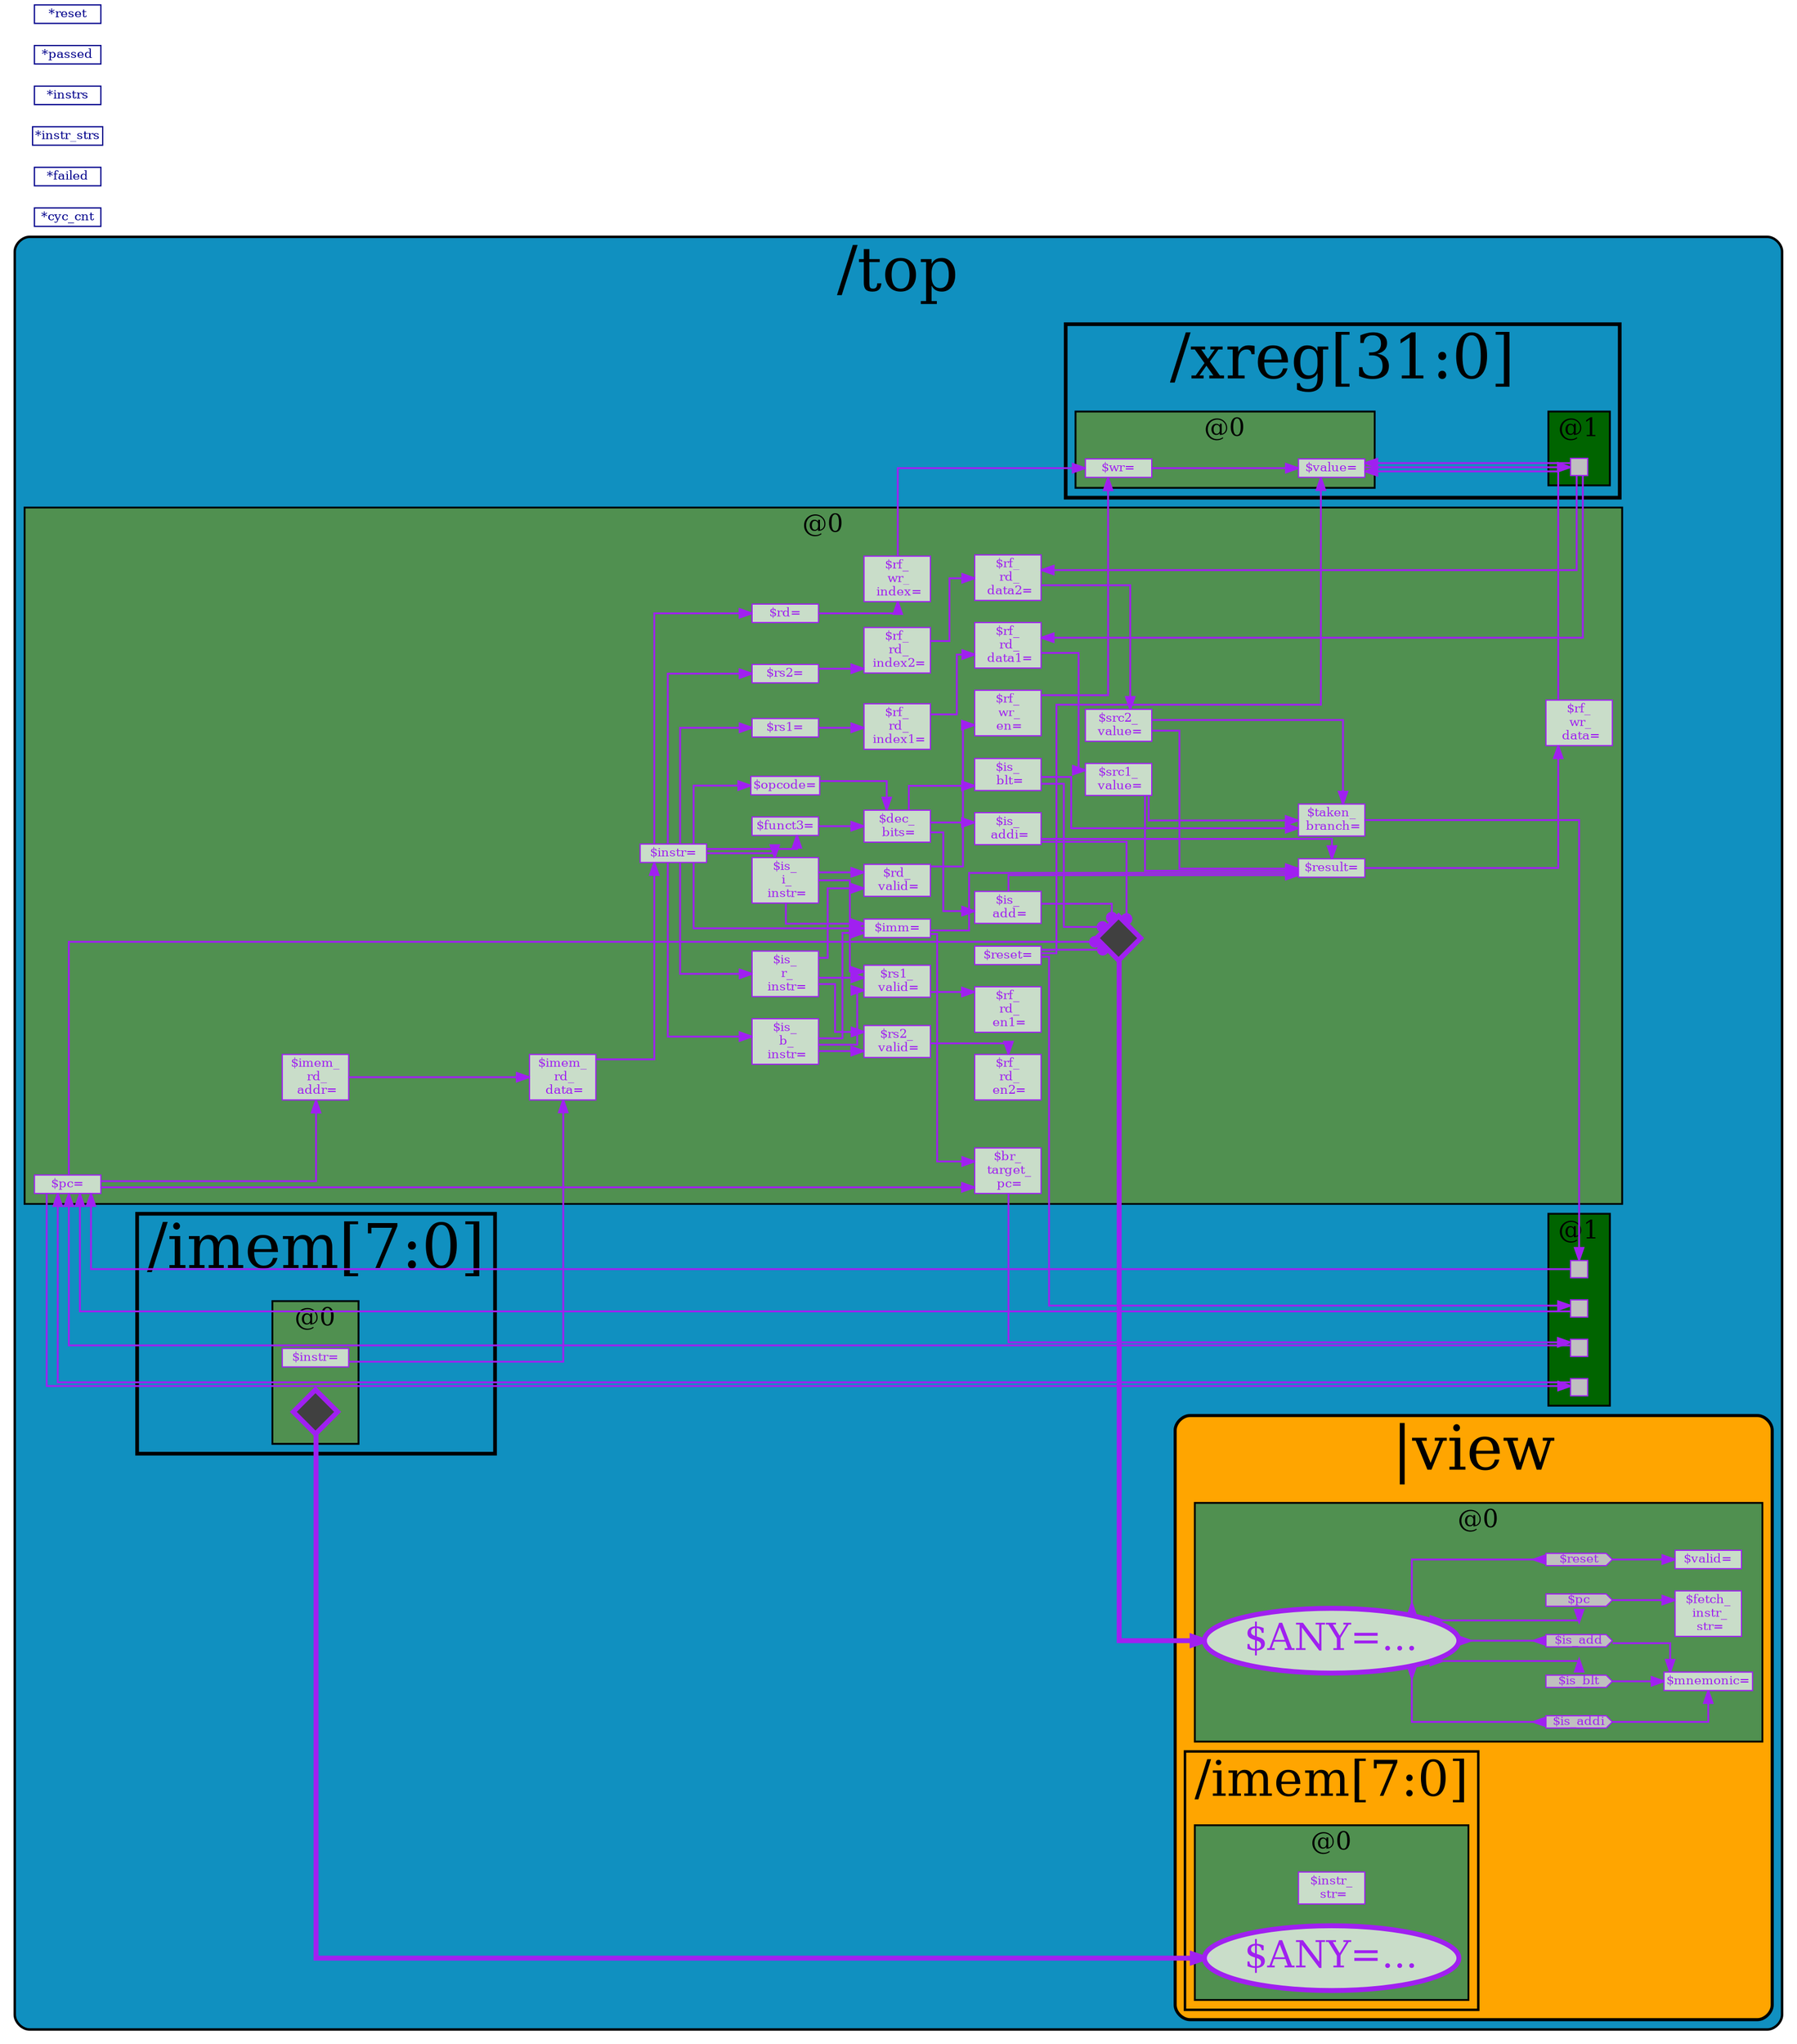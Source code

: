 // Generated by SandPiper(TM) 1.9-2018/02/11-beta from Redwood EDA.
// (Installed here: /home/devel/SandPiper_1.9-2018_02_11-beta_distro.)
// Redwood EDA does not claim intellectual property rights to this file and provides no warranty regarding its correctness or quality.


// Transaction Flow Graph:

strict digraph "top.tlv" {
   graph [layout = dot, rankdir = "LR", outputorder = edgesfirst, splines = ortho];
   node [layer = 4, shape = star, height = 0.02, style = filled, fontsize = 10, fontcolor = "purple", color = "purple", fillcolor = "#ffffffb0", penwidth = 1.0, margin = "0.03,0.03"];
   edge [layer = 3, weight = 4, penwidth = 1.5, color = "purple", fontcolor = "#00D000", labelfontcolor = "purple"];
   subgraph "cluster." {
      fillcolor = "#1090c0"
      style = "filled,rounded"
      penwidth = 2.0
      fontsize = 50
      tooltip = "/top"
      id = "id0{logical_entity=#Q##Q#}"
      label = "/top"
      subgraph "cluster.stage0" {
         "$br_target_pc@0" [fillcolor = "#ffffffb0", shape = box, label = "$br_\n target_\n pc=", id = "id1{logical_entity=#Q#$br_target_pc#Q#}", tooltip = "$br_target_pc[31:0] = $pc + $imm;"];
      }
      subgraph "cluster.stage1" {
         "$br_target_pc@1" [label = "", shape = box, fixedsize = true, width = 0.2, height = 0.2, penwidth = 1.0, shape = box, fillcolor = grey];
      }
      subgraph "cluster.stage0" {
         "$dec_bits@0" [fillcolor = "#ffffffb0", shape = box, label = "$dec_\n bits=", id = "id5{logical_entity=#Q#$dec_bits#Q#}", tooltip = "$dec_bits[9:0] = {$funct3, $opcode};"];
      }
      subgraph "cluster.stage0" {
         "$funct3@0" [fillcolor = "#ffffffb0", shape = box, label = "$funct3=", id = "id8{logical_entity=#Q#$funct3#Q#}", tooltip = "$funct3[2:0] = $instr[14:12];"];
      }
      subgraph "cluster.stage0" {
         "$imem_rd_addr@0" [fillcolor = "#ffffffb0", shape = box, label = "$imem_\n rd_\n addr=", id = "id10{logical_entity=#Q#$imem_rd_addr#Q#}", tooltip = "$imem_rd_addr[2:0] = $pc[4:2];"];
      }
      subgraph "cluster.stage0" {
         "$imem_rd_data@0" [fillcolor = "#ffffffb0", shape = box, label = "$imem_\n rd_\n data=", id = "id12{logical_entity=#Q#$imem_rd_data#Q#}", tooltip = "$imem_rd_data[31:0] = /imem[$imem_rd_addr]$instr;"];
      }
      subgraph "cluster.stage0" {
         "$imm@0" [fillcolor = "#ffffffb0", shape = box, label = "$imm=", id = "id15{logical_entity=#Q#$imm#Q#}", tooltip = "$imm[31:0]  = $is_i_instr ? { {21{$instr[31]}}, $instr[30:20] } :   // I-type
                 $is_b_instr ? { {20{$instr[31]}},$instr[7],$instr[30:25],$instr[11:8],1'b0 } :    // B-type
                 32'b0;"];
      }
      subgraph "cluster.stage0" {
         "$instr@0" [fillcolor = "#ffffffb0", shape = box, label = "$instr=", id = "id24{logical_entity=#Q#$instr#Q#}", tooltip = "$instr[31:0] = $imem_rd_data;"];
      }
      subgraph "cluster.stage0" {
         "$is_add@0" [fillcolor = "#ffffffb0", shape = box, label = "$is_\n add=", id = "id26{logical_entity=#Q#$is_add#Q#}", tooltip = "$is_add  = $dec_bits == 10'b000_0110011;"];
      }
      subgraph "cluster.stage0" {
         "$is_addi@0" [fillcolor = "#ffffffb0", shape = box, label = "$is_\n addi=", id = "id29{logical_entity=#Q#$is_addi#Q#}", tooltip = "$is_addi = $dec_bits == 10'b000_0010011;"];
      }
      subgraph "cluster.stage0" {
         "$is_b_instr@0" [fillcolor = "#ffffffb0", shape = box, label = "$is_\n b_\n instr=", id = "id32{logical_entity=#Q#$is_b_instr#Q#}", tooltip = "$is_b_instr = $instr[6:5] == 2'b11;"];
      }
      subgraph "cluster.stage0" {
         "$is_blt@0" [fillcolor = "#ffffffb0", shape = box, label = "$is_\n blt=", id = "id34{logical_entity=#Q#$is_blt#Q#}", tooltip = "$is_blt  = $dec_bits == 10'b100_1100011;"];
      }
      subgraph "cluster.stage0" {
         "$is_i_instr@0" [fillcolor = "#ffffffb0", shape = box, label = "$is_\n i_\n instr=", id = "id37{logical_entity=#Q#$is_i_instr#Q#}", tooltip = "$is_i_instr = $instr[6:5] == 2'b00;"];
      }
      subgraph "cluster.stage0" {
         "$is_r_instr@0" [fillcolor = "#ffffffb0", shape = box, label = "$is_\n r_\n instr=", id = "id39{logical_entity=#Q#$is_r_instr#Q#}", tooltip = "$is_r_instr = $instr[6:5] == 2'b01 || $instr[6:5] == 2'b10;"];
      }
      subgraph "cluster.stage0" {
         "$opcode@0" [fillcolor = "#ffffffb0", shape = box, label = "$opcode=", id = "id42{logical_entity=#Q#$opcode#Q#}", tooltip = "$opcode[6:0] = $instr[6:0];"];
      }
      subgraph "cluster.stage0" {
         "$pc@0" [fillcolor = "#ffffffb0", shape = box, label = "$pc=", id = "id44{logical_entity=#Q#$pc#Q#}", tooltip = "$pc[31:0] = >>1$reset        ? 32'0 :
               >>1$taken_branch ? >>1$br_target_pc :    // (initially $taken_branch == 0)
                                  >>1$pc + 32'b100;"];
      }
      subgraph "cluster.stage1" {
         "$pc@1" [label = "", shape = box, fixedsize = true, width = 0.2, height = 0.2, penwidth = 1.0, shape = box, fillcolor = grey];
      }
      subgraph "cluster.stage0" {
         "$rd@0" [fillcolor = "#ffffffb0", shape = box, label = "$rd=", id = "id51{logical_entity=#Q#$rd#Q#}", tooltip = "$rd[4:0]     = $instr[11:7];"];
      }
      subgraph "cluster.stage0" {
         "$rd_valid@0" [fillcolor = "#ffffffb0", shape = box, label = "$rd_\n valid=", id = "id53{logical_entity=#Q#$rd_valid#Q#}", tooltip = "$rd_valid  = $is_r_instr || $is_i_instr;"];
      }
      subgraph "cluster.stage0" {
         "$reset@0" [fillcolor = "#ffffffb0", shape = box, label = "$reset=", id = "id56{logical_entity=#Q#$reset#Q#}", tooltip = "$reset = *reset;"];
      }
      subgraph "cluster.stage1" {
         "$reset@1" [label = "", shape = box, fixedsize = true, width = 0.2, height = 0.2, penwidth = 1.0, shape = box, fillcolor = grey];
      }
      subgraph "cluster.stage0" {
         "$result@0" [fillcolor = "#ffffffb0", shape = box, label = "$result=", id = "id59{logical_entity=#Q#$result#Q#}", tooltip = "$result[31:0] = $is_addi ? $src1_value + $imm :    // ADDI: src1 + imm
                   $is_add  ? $src1_value + $src2_value :   // ADD: src1 + src2
                              32'b0;"];
      }
      subgraph "cluster.stage0" {
         "$rf_rd_data1@0" [fillcolor = "#ffffffb0", shape = box, label = "$rf_\n rd_\n data1=", id = "id66{logical_entity=#Q#$rf_rd_data1#Q#}", tooltip = "$rf_rd_data1[31:0] = /xreg[$rf_rd_index1]>>1$value;"];
      }
      subgraph "cluster.stage0" {
         "$rf_rd_data2@0" [fillcolor = "#ffffffb0", shape = box, label = "$rf_\n rd_\n data2=", id = "id69{logical_entity=#Q#$rf_rd_data2#Q#}", tooltip = "$rf_rd_data2[31:0] = /xreg[$rf_rd_index2]>>1$value;"];
      }
      subgraph "cluster.stage0" {
         "$rf_rd_en1@0" [fillcolor = "#ffffffb0", shape = box, label = "$rf_\n rd_\n en1=", id = "id72{logical_entity=#Q#$rf_rd_en1#Q#}", tooltip = "$rf_rd_en1         = $rs1_valid;"];
      }
      subgraph "cluster.stage0" {
         "$rf_rd_en2@0" [fillcolor = "#ffffffb0", shape = box, label = "$rf_\n rd_\n en2=", id = "id74{logical_entity=#Q#$rf_rd_en2#Q#}", tooltip = "$rf_rd_en2         = $rs2_valid;"];
      }
      subgraph "cluster.stage0" {
         "$rf_rd_index1@0" [fillcolor = "#ffffffb0", shape = box, label = "$rf_\n rd_\n index1=", id = "id76{logical_entity=#Q#$rf_rd_index1#Q#}", tooltip = "$rf_rd_index1[4:0] = $rs1;"];
      }
      subgraph "cluster.stage0" {
         "$rf_rd_index2@0" [fillcolor = "#ffffffb0", shape = box, label = "$rf_\n rd_\n index2=", id = "id78{logical_entity=#Q#$rf_rd_index2#Q#}", tooltip = "$rf_rd_index2[4:0] = $rs2;"];
      }
      subgraph "cluster.stage0" {
         "$rf_wr_data@0" [fillcolor = "#ffffffb0", shape = box, label = "$rf_\n wr_\n data=", id = "id80{logical_entity=#Q#$rf_wr_data#Q#}", tooltip = "$rf_wr_data[31:0] = $result;"];
      }
      subgraph "cluster.stage0" {
         "$rf_wr_en@0" [fillcolor = "#ffffffb0", shape = box, label = "$rf_\n wr_\n en=", id = "id82{logical_entity=#Q#$rf_wr_en#Q#}", tooltip = "$rf_wr_en         = $rd_valid /* && $rd != 5'b0 */;"];
      }
      subgraph "cluster.stage0" {
         "$rf_wr_index@0" [fillcolor = "#ffffffb0", shape = box, label = "$rf_\n wr_\n index=", id = "id84{logical_entity=#Q#$rf_wr_index#Q#}", tooltip = "$rf_wr_index[4:0] = $rd;"];
      }
      subgraph "cluster.stage0" {
         "$rs1@0" [fillcolor = "#ffffffb0", shape = box, label = "$rs1=", id = "id86{logical_entity=#Q#$rs1#Q#}", tooltip = "$rs1[4:0]    = $instr[19:15];"];
      }
      subgraph "cluster.stage0" {
         "$rs1_valid@0" [fillcolor = "#ffffffb0", shape = box, label = "$rs1_\n valid=", id = "id88{logical_entity=#Q#$rs1_valid#Q#}", tooltip = "$rs1_valid = $is_r_instr || $is_i_instr || $is_b_instr;"];
      }
      subgraph "cluster.stage0" {
         "$rs2@0" [fillcolor = "#ffffffb0", shape = box, label = "$rs2=", id = "id92{logical_entity=#Q#$rs2#Q#}", tooltip = "$rs2[4:0]    = $instr[24:20];"];
      }
      subgraph "cluster.stage0" {
         "$rs2_valid@0" [fillcolor = "#ffffffb0", shape = box, label = "$rs2_\n valid=", id = "id94{logical_entity=#Q#$rs2_valid#Q#}", tooltip = "$rs2_valid = $is_r_instr || $is_b_instr;"];
      }
      subgraph "cluster.stage0" {
         "$src1_value@0" [fillcolor = "#ffffffb0", shape = box, label = "$src1_\n value=", id = "id97{logical_entity=#Q#$src1_value#Q#}", tooltip = "$src1_value[31:0] = $rf_rd_data1;"];
      }
      subgraph "cluster.stage0" {
         "$src2_value@0" [fillcolor = "#ffffffb0", shape = box, label = "$src2_\n value=", id = "id99{logical_entity=#Q#$src2_value#Q#}", tooltip = "$src2_value[31:0] = $rf_rd_data2;"];
      }
      subgraph "cluster.stage0" {
         "$taken_branch@0" [fillcolor = "#ffffffb0", shape = box, label = "$taken_\n branch=", id = "id101{logical_entity=#Q#$taken_branch#Q#}", tooltip = "$taken_branch = $is_blt ?  ($src1_value < $src2_value) /* ^ ($src1_value[31] != $src2_value[31]) */  : 1'b0;"];
      }
      subgraph "cluster.stage1" {
         "$taken_branch@1" [label = "", shape = box, fixedsize = true, width = 0.2, height = 0.2, penwidth = 1.0, shape = box, fillcolor = grey];
      }
      subgraph "cluster.stage0" {
         "$ANY@0" [penwidth = 4.0, label = "", fillcolor = grey25, style = filled, fixedsize = true, width = 0.5, height = 0.5, shape = diamond];
      }
      subgraph "cluster.stage0" {
         style = "filled"
         fontsize = 20
         penwidth = 1.5
         label = "@0"
         id = "id106{logical_entity=#Q#|none@0#Q#}"
         tooltip = "@0"
         fillcolor = "#509050"
      }
      subgraph "cluster.stage1" {
         style = "filled"
         fontsize = 20
         penwidth = 1.5
         label = "@1"
         id = "id107{logical_entity=#Q#|none@2#Q#}"
         tooltip = "@1"
         fillcolor = "darkgreen"
      }
      subgraph "cluster./imem" {
         fillcolor = "#1090c0"
fontsize = 50
penwidth = 3.0
         style = filled
         tooltip = "/imem[7:0]"
         id = "id108{logical_entity=#Q#/imem#Q#}"
         label = "/imem[7:0]"
         subgraph "cluster.stage0" {
            "/imem$instr@0" [fillcolor = "#ffffffb0", shape = box, label = "$instr=", id = "id109{logical_entity=#Q#/imem$instr#Q#}", tooltip = "$instr[31:0] = *instrs\\[#imem\\];"];
         }
         subgraph "cluster.stage0" {
            "/imem$ANY@0" [penwidth = 4.0, label = "", fillcolor = grey25, style = filled, fixedsize = true, width = 0.5, height = 0.5, shape = diamond];
         }
         subgraph "cluster.stage0" {
            style = "filled"
            fontsize = 20
            penwidth = 1.5
            label = "@0"
            id = "id110{logical_entity=#Q#|none@0#Q#}"
            tooltip = "/imem[7:0]@0"
            fillcolor = "#509050"
         }
      }
      subgraph "cluster./xreg" {
         fillcolor = "#1090c0"
fontsize = 50
penwidth = 3.0
         style = filled
         tooltip = "/xreg[31:0]"
         id = "id111{logical_entity=#Q#/xreg#Q#}"
         label = "/xreg[31:0]"
         subgraph "cluster.stage0" {
            "/xreg$value@0" [fillcolor = "#ffffffb0", shape = box, label = "$value=", id = "id112{logical_entity=#Q#/xreg$value#Q#}", tooltip = "$value[31:0] = /top$reset ? 32'b0           :
                        $wr        ? /top$rf_wr_data :
                                     $RETAIN;"];
         }
         subgraph "cluster.stage1" {
            "/xreg$value@1" [label = "", shape = box, fixedsize = true, width = 0.2, height = 0.2, penwidth = 1.0, shape = box, fillcolor = grey];
         }
         subgraph "cluster.stage0" {
            "/xreg$wr@0" [fillcolor = "#ffffffb0", shape = box, label = "$wr=", id = "id118{logical_entity=#Q#/xreg$wr#Q#}", tooltip = "$wr = /top$rf_wr_en && (/top$rf_wr_index != 5'b0) && (/top$rf_wr_index == #xreg);"];
         }
         subgraph "cluster.stage0" {
            style = "filled"
            fontsize = 20
            penwidth = 1.5
            label = "@0"
            id = "id122{logical_entity=#Q#|none@0#Q#}"
            tooltip = "/xreg[31:0]@0"
            fillcolor = "#509050"
         }
         subgraph "cluster.stage1" {
            style = "filled"
            fontsize = 20
            penwidth = 1.5
            label = "@1"
            id = "id123{logical_entity=#Q#|none@2#Q#}"
            tooltip = "/xreg[31:0]@1"
            fillcolor = "darkgreen"
         }
      }
      subgraph "cluster.|none" {
         fillcolor = "orange"
         style = "filled,rounded"
         penwidth = 2.5
         fontsize = 50
         tooltip = "|none"
         id = "id124{logical_entity=#Q#|none#Q#}"
         label = "|none"
      }
      subgraph "cluster.|view" {
         fillcolor = "orange"
         style = "filled,rounded"
         penwidth = 2.5
         fontsize = 50
         tooltip = "|view"
         id = "id125{logical_entity=#Q#|view#Q#}"
         label = "|view"
         subgraph "cluster.stage0" {
            "|view$fetch_instr_str@0" [fillcolor = "#ffffffb0", shape = box, label = "$fetch_\n instr_\n str=", id = "id126{logical_entity=#Q#|view$fetch_instr_str#Q#}", tooltip = "$fetch_instr_str[40*8-1:0] = *instr_strs\\[$pc[\\$clog2(8+1)+1:2]\\];"];
         }
         subgraph "cluster.stage0" {
            "|view$is_add@0" [shape = cds, fillcolor = grey, label = "$is_add"];
         }
         subgraph "cluster.stage0" {
            "|view$is_addi@0" [shape = cds, fillcolor = grey, label = "$is_addi"];
         }
         subgraph "cluster.stage0" {
            "|view$is_blt@0" [shape = cds, fillcolor = grey, label = "$is_blt"];
         }
         subgraph "cluster.stage0" {
            "|view$mnemonic@0" [fillcolor = "#ffffffb0", shape = box, label = "$mnemonic=", id = "id131{logical_entity=#Q#|view$mnemonic#Q#}", tooltip = "$mnemonic[10*8-1:0] = $is_blt  ? \"BLT       \" :
                                  $is_addi ? \"ADDI      \" :
                                  $is_add  ? \"ADD       \" :  \"UNKNOWN   \";"];
         }
         subgraph "cluster.stage0" {
            "|view$pc@0" [shape = cds, fillcolor = grey, label = "$pc"];
         }
         subgraph "cluster.stage0" {
            "|view$reset@0" [shape = cds, fillcolor = grey, label = "$reset"];
         }
         subgraph "cluster.stage0" {
            "|view$valid@0" [fillcolor = "#ffffffb0", shape = box, label = "$valid=", id = "id137{logical_entity=#Q#|view$valid#Q#}", tooltip = "$valid = ! $reset;"];
         }
         subgraph "cluster.stage0" {
            "|view$ANY@0" [penwidth = 4.0, fillcolor = "#ffffffb0", fontsize = 30, shape = oval, label = "$ANY=...", tooltip = "$ANY = /top<>0$ANY;"];
         }
         subgraph "cluster.stage0" {
            style = "filled"
            fontsize = 20
            penwidth = 1.5
            label = "@0"
            id = "id140{logical_entity=#Q#|view@0#Q#}"
            tooltip = "|view@0"
            fillcolor = "#509050"
         }
         subgraph "cluster.|view/imem" {
            fillcolor = "orange"
fontsize = 40
penwidth = 2.0
            style = filled
            tooltip = "|view/imem[7:0]"
            id = "id141{logical_entity=#Q#|view/imem#Q#}"
            label = "/imem[7:0]"
            subgraph "cluster.stage0" {
               "|view/imem$instr_str@0" [fillcolor = "#ffffffb0", shape = box, label = "$instr_\n str=", id = "id142{logical_entity=#Q#|view/imem$instr_str#Q#}", tooltip = "$instr_str[40*8-1:0] = *instr_strs[imem];"];
            }
            subgraph "cluster.stage0" {
               "|view/imem$ANY@0" [penwidth = 4.0, fillcolor = "#ffffffb0", fontsize = 30, shape = oval, label = "$ANY=...", tooltip = "$ANY = /top/imem<>0$ANY;"];
            }
            subgraph "cluster.stage0" {
               style = "filled"
               fontsize = 20
               penwidth = 1.5
               label = "@0"
               id = "id144{logical_entity=#Q#|view@0#Q#}"
               tooltip = "|view/imem[7:0]@0"
               fillcolor = "#509050"
            }
         }
      }
   }

"*cyc_cnt" [shape = box, color = "#00008b", fontcolor = "#00008b", fillcolor = white];
"*failed" [shape = box, color = "#00008b", fontcolor = "#00008b", fillcolor = white];
"*instr_strs" [shape = box, color = "#00008b", fontcolor = "#00008b", fillcolor = white];
"*instrs" [shape = box, color = "#00008b", fontcolor = "#00008b", fillcolor = white];
"*passed" [shape = box, color = "#00008b", fontcolor = "#00008b", fillcolor = white];
"*reset" [shape = box, color = "#00008b", fontcolor = "#00008b", fillcolor = white];

"$br_target_pc@0" -> "$br_target_pc@1" [id = "id2{logical_entity=#Q#$br_target_pc#Q#}", weight = 10]
"$pc@0" -> "$br_target_pc@0" [id = "id3{logical_entity=#Q#$pc#Q#}", weight = 2, tooltip = "$pc"]
"$imm@0" -> "$br_target_pc@0" [id = "id4{logical_entity=#Q#$imm#Q#}", weight = 2, tooltip = "$imm"]
"$funct3@0" -> "$dec_bits@0" [id = "id6{logical_entity=#Q#$funct3#Q#}", weight = 2, tooltip = "$funct3"]
"$opcode@0" -> "$dec_bits@0" [id = "id7{logical_entity=#Q#$opcode#Q#}", weight = 2, tooltip = "$opcode"]
"$instr@0" -> "$funct3@0" [id = "id9{logical_entity=#Q#$instr#Q#}", weight = 2, tooltip = "$instr"]
"$pc@0" -> "$imem_rd_addr@0" [id = "id11{logical_entity=#Q#$pc#Q#}", weight = 2, tooltip = "$pc"]
"$imem_rd_addr@0" -> "$imem_rd_data@0" [id = "id13{logical_entity=#Q#$imem_rd_addr#Q#}", weight = 2, tooltip = "$imem_rd_addr"]
"/imem$instr@0" -> "$imem_rd_data@0" [id = "id14{logical_entity=#Q#/imem$instr#Q#}", weight = 2, tooltip = "/imem$instr"]
"$is_i_instr@0" -> "$imm@0" [id = "id16{logical_entity=#Q#$is_i_instr#Q#}", weight = 2, tooltip = "$is_i_instr"]
"$instr@0" -> "$imm@0" [id = "id17{logical_entity=#Q#$instr#Q#}", weight = 2, tooltip = "$instr"]
"$instr@0" -> "$imm@0" [id = "id18{logical_entity=#Q#$instr#Q#}", weight = 2, tooltip = "$instr"]
"$is_b_instr@0" -> "$imm@0" [id = "id19{logical_entity=#Q#$is_b_instr#Q#}", weight = 2, tooltip = "$is_b_instr"]
"$instr@0" -> "$imm@0" [id = "id20{logical_entity=#Q#$instr#Q#}", weight = 2, tooltip = "$instr"]
"$instr@0" -> "$imm@0" [id = "id21{logical_entity=#Q#$instr#Q#}", weight = 2, tooltip = "$instr"]
"$instr@0" -> "$imm@0" [id = "id22{logical_entity=#Q#$instr#Q#}", weight = 2, tooltip = "$instr"]
"$instr@0" -> "$imm@0" [id = "id23{logical_entity=#Q#$instr#Q#}", weight = 2, tooltip = "$instr"]
"$imem_rd_data@0" -> "$instr@0" [id = "id25{logical_entity=#Q#$imem_rd_data#Q#}", weight = 2, tooltip = "$imem_rd_data"]
"$dec_bits@0" -> "$is_add@0" [id = "id27{logical_entity=#Q#$dec_bits#Q#}", weight = 2, tooltip = "$dec_bits"]
"$is_add@0" -> "$ANY@0" [id = "id28{logical_entity=#Q#$is_add#Q#}", arrowhead = dot]
"$dec_bits@0" -> "$is_addi@0" [id = "id30{logical_entity=#Q#$dec_bits#Q#}", weight = 2, tooltip = "$dec_bits"]
"$is_addi@0" -> "$ANY@0" [id = "id31{logical_entity=#Q#$is_addi#Q#}", arrowhead = dot]
"$instr@0" -> "$is_b_instr@0" [id = "id33{logical_entity=#Q#$instr#Q#}", weight = 2, tooltip = "$instr"]
"$dec_bits@0" -> "$is_blt@0" [id = "id35{logical_entity=#Q#$dec_bits#Q#}", weight = 2, tooltip = "$dec_bits"]
"$is_blt@0" -> "$ANY@0" [id = "id36{logical_entity=#Q#$is_blt#Q#}", arrowhead = dot]
"$instr@0" -> "$is_i_instr@0" [id = "id38{logical_entity=#Q#$instr#Q#}", weight = 2, tooltip = "$instr"]
"$instr@0" -> "$is_r_instr@0" [id = "id40{logical_entity=#Q#$instr#Q#}", weight = 2, tooltip = "$instr"]
"$instr@0" -> "$is_r_instr@0" [id = "id41{logical_entity=#Q#$instr#Q#}", weight = 2, tooltip = "$instr"]
"$instr@0" -> "$opcode@0" [id = "id43{logical_entity=#Q#$instr#Q#}", weight = 2, tooltip = "$instr"]
"$pc@0" -> "$pc@1" [id = "id45{logical_entity=#Q#$pc#Q#}", weight = 10]
"$reset@1" -> "$pc@0" [id = "id46{logical_entity=#Q#$reset#Q#}", weight = 1, tooltip = "$reset>>1"]
"$taken_branch@1" -> "$pc@0" [id = "id47{logical_entity=#Q#$taken_branch#Q#}", weight = 1, tooltip = "$taken_branch>>1"]
"$br_target_pc@1" -> "$pc@0" [id = "id48{logical_entity=#Q#$br_target_pc#Q#}", weight = 1, tooltip = "$br_target_pc>>1"]
"$pc@1" -> "$pc@0" [id = "id49{logical_entity=#Q#$pc#Q#}", weight = 1, tooltip = "$pc>>1"]
"$pc@0" -> "$ANY@0" [id = "id50{logical_entity=#Q#$pc#Q#}", arrowhead = dot]
"$instr@0" -> "$rd@0" [id = "id52{logical_entity=#Q#$instr#Q#}", weight = 2, tooltip = "$instr"]
"$is_r_instr@0" -> "$rd_valid@0" [id = "id54{logical_entity=#Q#$is_r_instr#Q#}", weight = 2, tooltip = "$is_r_instr"]
"$is_i_instr@0" -> "$rd_valid@0" [id = "id55{logical_entity=#Q#$is_i_instr#Q#}", weight = 2, tooltip = "$is_i_instr"]
"$reset@0" -> "$reset@1" [id = "id57{logical_entity=#Q#$reset#Q#}", weight = 10]
"$reset@0" -> "$ANY@0" [id = "id58{logical_entity=#Q#$reset#Q#}", arrowhead = dot]
"$is_addi@0" -> "$result@0" [id = "id60{logical_entity=#Q#$is_addi#Q#}", weight = 2, tooltip = "$is_addi"]
"$src1_value@0" -> "$result@0" [id = "id61{logical_entity=#Q#$src1_value#Q#}", weight = 2, tooltip = "$src1_value"]
"$imm@0" -> "$result@0" [id = "id62{logical_entity=#Q#$imm#Q#}", weight = 2, tooltip = "$imm"]
"$is_add@0" -> "$result@0" [id = "id63{logical_entity=#Q#$is_add#Q#}", weight = 2, tooltip = "$is_add"]
"$src1_value@0" -> "$result@0" [id = "id64{logical_entity=#Q#$src1_value#Q#}", weight = 2, tooltip = "$src1_value"]
"$src2_value@0" -> "$result@0" [id = "id65{logical_entity=#Q#$src2_value#Q#}", weight = 2, tooltip = "$src2_value"]
"$rf_rd_index1@0" -> "$rf_rd_data1@0" [id = "id67{logical_entity=#Q#$rf_rd_index1#Q#}", weight = 2, tooltip = "$rf_rd_index1"]
"/xreg$value@1" -> "$rf_rd_data1@0" [id = "id68{logical_entity=#Q#/xreg$value#Q#}", weight = 1, tooltip = "/xreg$value>>1"]
"$rf_rd_index2@0" -> "$rf_rd_data2@0" [id = "id70{logical_entity=#Q#$rf_rd_index2#Q#}", weight = 2, tooltip = "$rf_rd_index2"]
"/xreg$value@1" -> "$rf_rd_data2@0" [id = "id71{logical_entity=#Q#/xreg$value#Q#}", weight = 1, tooltip = "/xreg$value>>1"]
"$rs1_valid@0" -> "$rf_rd_en1@0" [id = "id73{logical_entity=#Q#$rs1_valid#Q#}", weight = 2, tooltip = "$rs1_valid"]
"$rs2_valid@0" -> "$rf_rd_en2@0" [id = "id75{logical_entity=#Q#$rs2_valid#Q#}", weight = 2, tooltip = "$rs2_valid"]
"$rs1@0" -> "$rf_rd_index1@0" [id = "id77{logical_entity=#Q#$rs1#Q#}", weight = 2, tooltip = "$rs1"]
"$rs2@0" -> "$rf_rd_index2@0" [id = "id79{logical_entity=#Q#$rs2#Q#}", weight = 2, tooltip = "$rs2"]
"$result@0" -> "$rf_wr_data@0" [id = "id81{logical_entity=#Q#$result#Q#}", weight = 2, tooltip = "$result"]
"$rd_valid@0" -> "$rf_wr_en@0" [id = "id83{logical_entity=#Q#$rd_valid#Q#}", weight = 2, tooltip = "$rd_valid"]
"$rd@0" -> "$rf_wr_index@0" [id = "id85{logical_entity=#Q#$rd#Q#}", weight = 2, tooltip = "$rd"]
"$instr@0" -> "$rs1@0" [id = "id87{logical_entity=#Q#$instr#Q#}", weight = 2, tooltip = "$instr"]
"$is_r_instr@0" -> "$rs1_valid@0" [id = "id89{logical_entity=#Q#$is_r_instr#Q#}", weight = 2, tooltip = "$is_r_instr"]
"$is_i_instr@0" -> "$rs1_valid@0" [id = "id90{logical_entity=#Q#$is_i_instr#Q#}", weight = 2, tooltip = "$is_i_instr"]
"$is_b_instr@0" -> "$rs1_valid@0" [id = "id91{logical_entity=#Q#$is_b_instr#Q#}", weight = 2, tooltip = "$is_b_instr"]
"$instr@0" -> "$rs2@0" [id = "id93{logical_entity=#Q#$instr#Q#}", weight = 2, tooltip = "$instr"]
"$is_r_instr@0" -> "$rs2_valid@0" [id = "id95{logical_entity=#Q#$is_r_instr#Q#}", weight = 2, tooltip = "$is_r_instr"]
"$is_b_instr@0" -> "$rs2_valid@0" [id = "id96{logical_entity=#Q#$is_b_instr#Q#}", weight = 2, tooltip = "$is_b_instr"]
"$rf_rd_data1@0" -> "$src1_value@0" [id = "id98{logical_entity=#Q#$rf_rd_data1#Q#}", weight = 2, tooltip = "$rf_rd_data1"]
"$rf_rd_data2@0" -> "$src2_value@0" [id = "id100{logical_entity=#Q#$rf_rd_data2#Q#}", weight = 2, tooltip = "$rf_rd_data2"]
"$taken_branch@0" -> "$taken_branch@1" [id = "id102{logical_entity=#Q#$taken_branch#Q#}", weight = 10]
"$is_blt@0" -> "$taken_branch@0" [id = "id103{logical_entity=#Q#$is_blt#Q#}", weight = 2, tooltip = "$is_blt"]
"$src1_value@0" -> "$taken_branch@0" [id = "id104{logical_entity=#Q#$src1_value#Q#}", weight = 2, tooltip = "$src1_value"]
"$src2_value@0" -> "$taken_branch@0" [id = "id105{logical_entity=#Q#$src2_value#Q#}", weight = 2, tooltip = "$src2_value"]
"/xreg$value@0" -> "/xreg$value@1" [id = "id113{logical_entity=#Q#/xreg$value#Q#}", weight = 10]
"$reset@0" -> "/xreg$value@0" [id = "id114{logical_entity=#Q#$reset#Q#}", weight = 2, tooltip = "$reset"]
"/xreg$wr@0" -> "/xreg$value@0" [id = "id115{logical_entity=#Q#/xreg$wr#Q#}", weight = 2, tooltip = "/xreg$wr"]
"$rf_wr_data@0" -> "/xreg$value@0" [id = "id116{logical_entity=#Q#$rf_wr_data#Q#}", weight = 2, tooltip = "$rf_wr_data"]
"/xreg$value@1" -> "/xreg$value@0" [id = "id117{logical_entity=#Q#/xreg$value#Q#}", weight = 1, tooltip = "/xreg$value"]
"$rf_wr_en@0" -> "/xreg$wr@0" [id = "id119{logical_entity=#Q#$rf_wr_en#Q#}", weight = 2, tooltip = "$rf_wr_en"]
"$rf_wr_index@0" -> "/xreg$wr@0" [id = "id120{logical_entity=#Q#$rf_wr_index#Q#}", weight = 2, tooltip = "$rf_wr_index"]
"$rf_wr_index@0" -> "/xreg$wr@0" [id = "id121{logical_entity=#Q#$rf_wr_index#Q#}", weight = 2, tooltip = "$rf_wr_index"]
"|view$pc@0" -> "|view$fetch_instr_str@0" [id = "id127{logical_entity=#Q#|view$pc#Q#}", weight = 2, tooltip = "|view$pc"]
"|view$ANY@0" -> "|view$is_add@0" [id = "id128{logical_entity=#Q#|view$is_add#Q#}", dir = both, arrowtail = inv, arrowhead = inv]
"|view$ANY@0" -> "|view$is_addi@0" [id = "id129{logical_entity=#Q#|view$is_addi#Q#}", dir = both, arrowtail = inv, arrowhead = inv]
"|view$ANY@0" -> "|view$is_blt@0" [id = "id130{logical_entity=#Q#|view$is_blt#Q#}", dir = both, arrowtail = inv, arrowhead = inv]
"|view$is_blt@0" -> "|view$mnemonic@0" [id = "id132{logical_entity=#Q#|view$is_blt#Q#}", weight = 2, tooltip = "|view$is_blt"]
"|view$is_addi@0" -> "|view$mnemonic@0" [id = "id133{logical_entity=#Q#|view$is_addi#Q#}", weight = 2, tooltip = "|view$is_addi"]
"|view$is_add@0" -> "|view$mnemonic@0" [id = "id134{logical_entity=#Q#|view$is_add#Q#}", weight = 2, tooltip = "|view$is_add"]
"|view$ANY@0" -> "|view$pc@0" [id = "id135{logical_entity=#Q#|view$pc#Q#}", dir = both, arrowtail = inv, arrowhead = inv]
"|view$ANY@0" -> "|view$reset@0" [id = "id136{logical_entity=#Q#|view$reset#Q#}", dir = both, arrowtail = inv, arrowhead = inv]
"|view$reset@0" -> "|view$valid@0" [id = "id138{logical_entity=#Q#|view$reset#Q#}", weight = 2, tooltip = "|view$reset"]
"$ANY@0" -> "|view$ANY@0" [id = "id139{logical_entity=#Q#$ANY#Q#}", penwidth = 4.0, weight = 1, tooltip = "$ANY<>0"]
"/imem$ANY@0" -> "|view/imem$ANY@0" [id = "id143{logical_entity=#Q#/imem$ANY#Q#}", penwidth = 4.0, weight = 1, tooltip = "/imem$ANY<>0"]
}